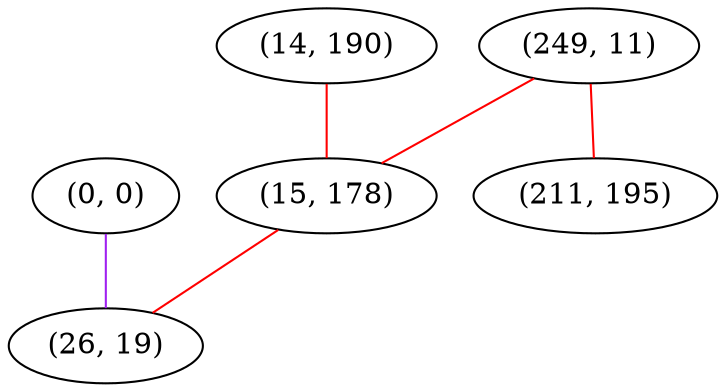 graph "" {
"(0, 0)";
"(14, 190)";
"(249, 11)";
"(211, 195)";
"(15, 178)";
"(26, 19)";
"(0, 0)" -- "(26, 19)"  [color=purple, key=0, weight=4];
"(14, 190)" -- "(15, 178)"  [color=red, key=0, weight=1];
"(249, 11)" -- "(211, 195)"  [color=red, key=0, weight=1];
"(249, 11)" -- "(15, 178)"  [color=red, key=0, weight=1];
"(15, 178)" -- "(26, 19)"  [color=red, key=0, weight=1];
}
